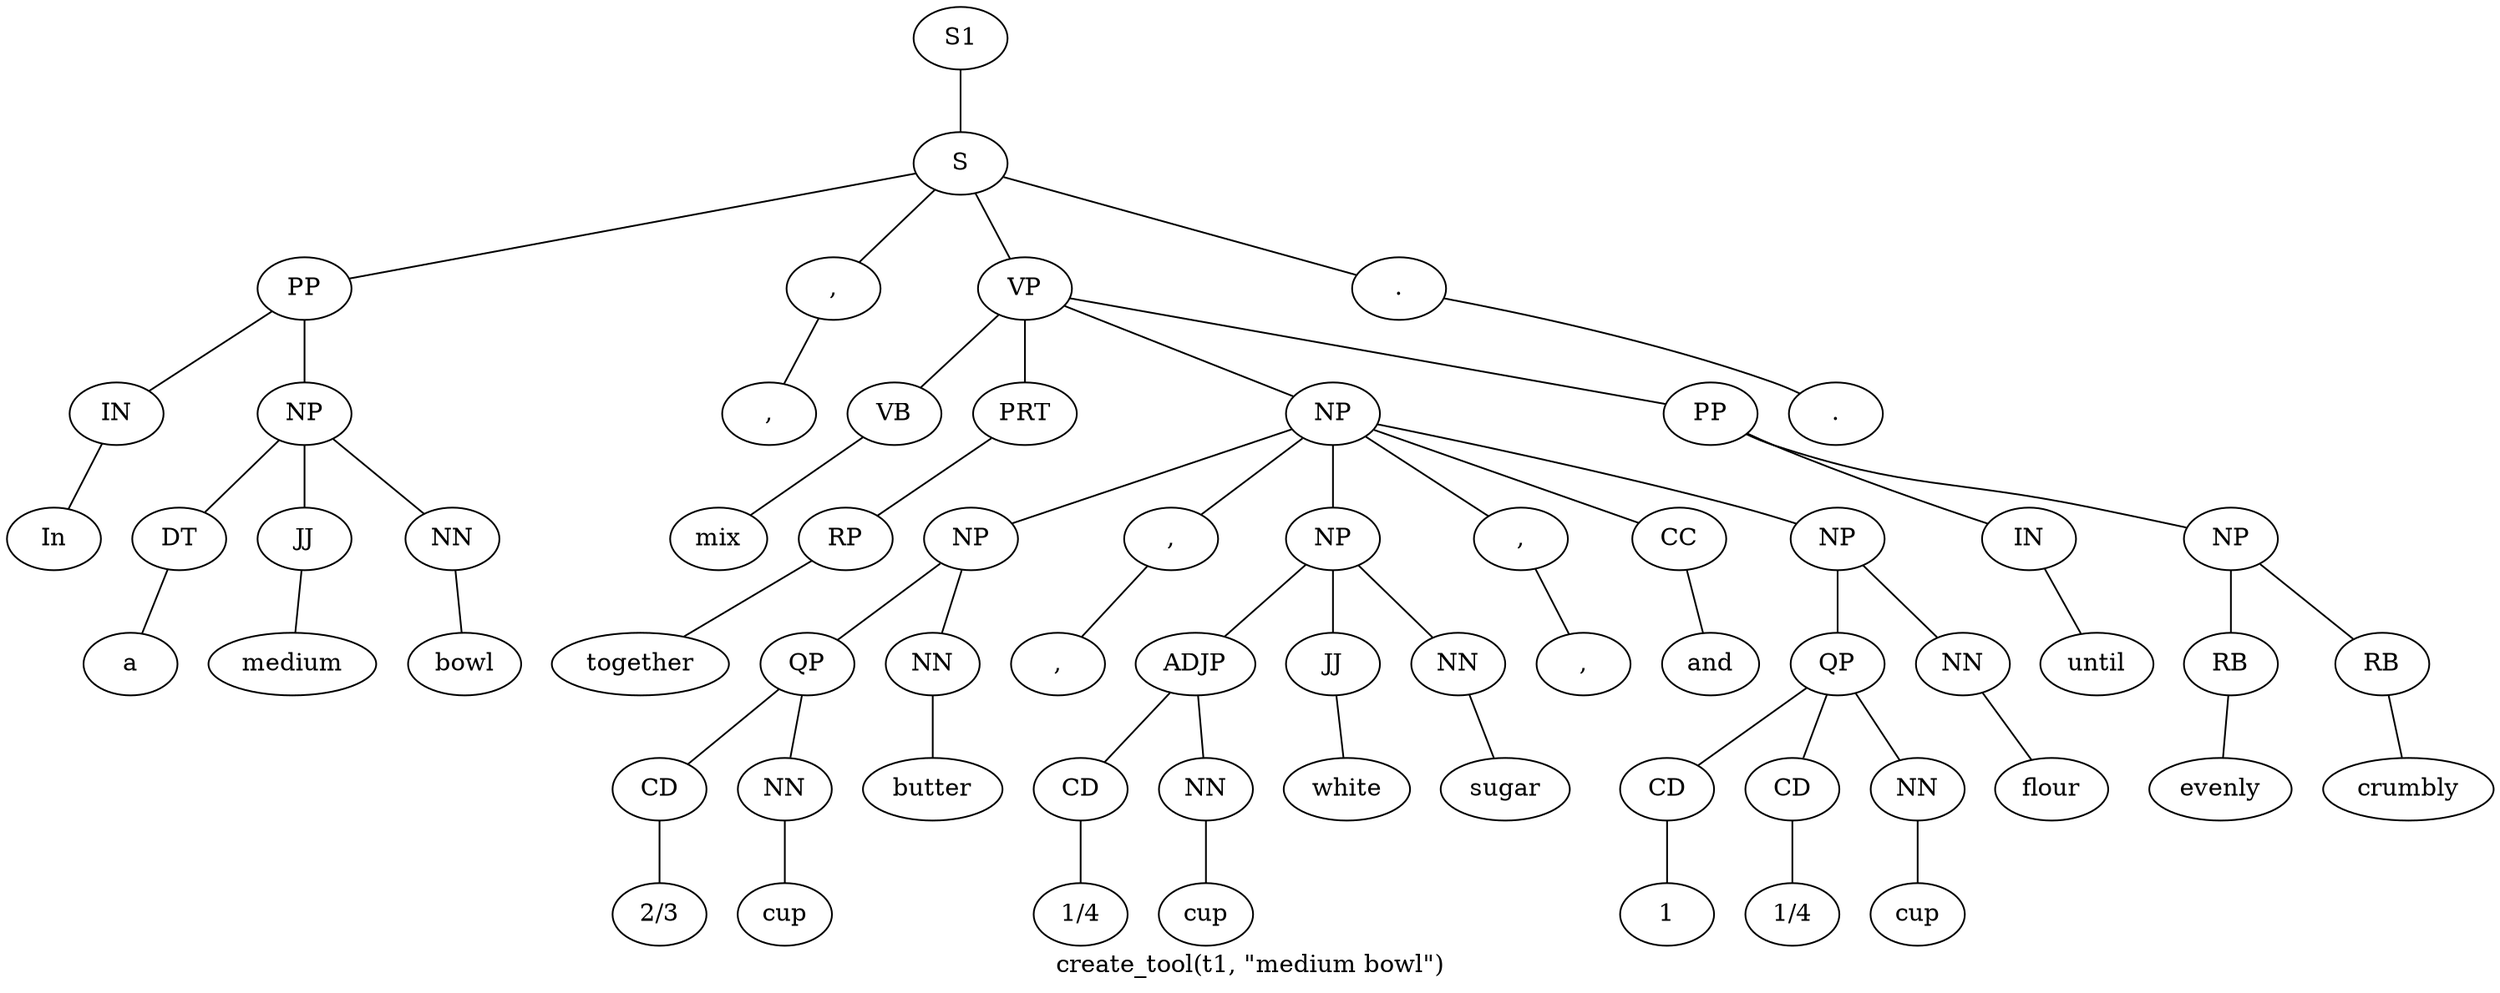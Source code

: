 graph SyntaxGraph {
	label = "create_tool(t1, \"medium bowl\")";
	Node0 [label="S1"];
	Node1 [label="S"];
	Node2 [label="PP"];
	Node3 [label="IN"];
	Node4 [label="In"];
	Node5 [label="NP"];
	Node6 [label="DT"];
	Node7 [label="a"];
	Node8 [label="JJ"];
	Node9 [label="medium"];
	Node10 [label="NN"];
	Node11 [label="bowl"];
	Node12 [label=","];
	Node13 [label=","];
	Node14 [label="VP"];
	Node15 [label="VB"];
	Node16 [label="mix"];
	Node17 [label="PRT"];
	Node18 [label="RP"];
	Node19 [label="together"];
	Node20 [label="NP"];
	Node21 [label="NP"];
	Node22 [label="QP"];
	Node23 [label="CD"];
	Node24 [label="2/3"];
	Node25 [label="NN"];
	Node26 [label="cup"];
	Node27 [label="NN"];
	Node28 [label="butter"];
	Node29 [label=","];
	Node30 [label=","];
	Node31 [label="NP"];
	Node32 [label="ADJP"];
	Node33 [label="CD"];
	Node34 [label="1/4"];
	Node35 [label="NN"];
	Node36 [label="cup"];
	Node37 [label="JJ"];
	Node38 [label="white"];
	Node39 [label="NN"];
	Node40 [label="sugar"];
	Node41 [label=","];
	Node42 [label=","];
	Node43 [label="CC"];
	Node44 [label="and"];
	Node45 [label="NP"];
	Node46 [label="QP"];
	Node47 [label="CD"];
	Node48 [label="1"];
	Node49 [label="CD"];
	Node50 [label="1/4"];
	Node51 [label="NN"];
	Node52 [label="cup"];
	Node53 [label="NN"];
	Node54 [label="flour"];
	Node55 [label="PP"];
	Node56 [label="IN"];
	Node57 [label="until"];
	Node58 [label="NP"];
	Node59 [label="RB"];
	Node60 [label="evenly"];
	Node61 [label="RB"];
	Node62 [label="crumbly"];
	Node63 [label="."];
	Node64 [label="."];

	Node0 -- Node1;
	Node1 -- Node2;
	Node1 -- Node12;
	Node1 -- Node14;
	Node1 -- Node63;
	Node2 -- Node3;
	Node2 -- Node5;
	Node3 -- Node4;
	Node5 -- Node6;
	Node5 -- Node8;
	Node5 -- Node10;
	Node6 -- Node7;
	Node8 -- Node9;
	Node10 -- Node11;
	Node12 -- Node13;
	Node14 -- Node15;
	Node14 -- Node17;
	Node14 -- Node20;
	Node14 -- Node55;
	Node15 -- Node16;
	Node17 -- Node18;
	Node18 -- Node19;
	Node20 -- Node21;
	Node20 -- Node29;
	Node20 -- Node31;
	Node20 -- Node41;
	Node20 -- Node43;
	Node20 -- Node45;
	Node21 -- Node22;
	Node21 -- Node27;
	Node22 -- Node23;
	Node22 -- Node25;
	Node23 -- Node24;
	Node25 -- Node26;
	Node27 -- Node28;
	Node29 -- Node30;
	Node31 -- Node32;
	Node31 -- Node37;
	Node31 -- Node39;
	Node32 -- Node33;
	Node32 -- Node35;
	Node33 -- Node34;
	Node35 -- Node36;
	Node37 -- Node38;
	Node39 -- Node40;
	Node41 -- Node42;
	Node43 -- Node44;
	Node45 -- Node46;
	Node45 -- Node53;
	Node46 -- Node47;
	Node46 -- Node49;
	Node46 -- Node51;
	Node47 -- Node48;
	Node49 -- Node50;
	Node51 -- Node52;
	Node53 -- Node54;
	Node55 -- Node56;
	Node55 -- Node58;
	Node56 -- Node57;
	Node58 -- Node59;
	Node58 -- Node61;
	Node59 -- Node60;
	Node61 -- Node62;
	Node63 -- Node64;
}